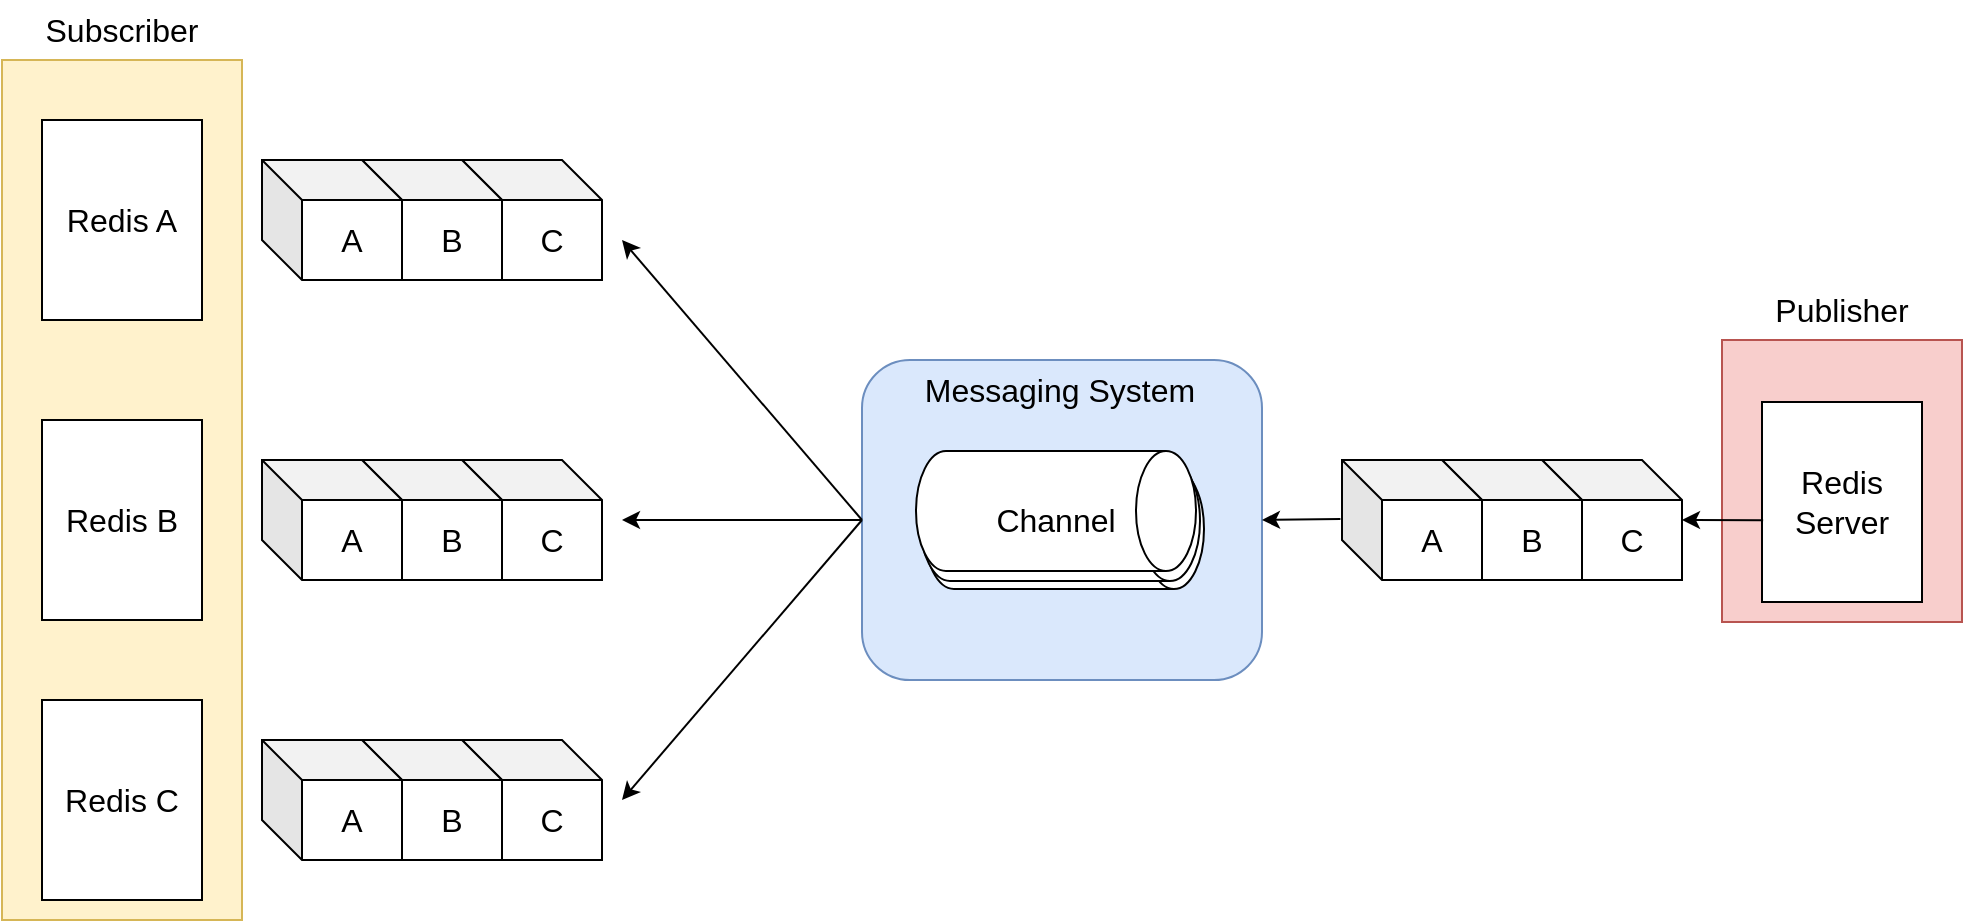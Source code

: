 <mxfile version="20.2.2" type="device"><diagram id="15Q0DGucSk_oTY-CKXLd" name="페이지-1"><mxGraphModel dx="3253" dy="1358" grid="1" gridSize="10" guides="1" tooltips="1" connect="1" arrows="1" fold="1" page="1" pageScale="1" pageWidth="827" pageHeight="1169" math="0" shadow="0"><root><mxCell id="0"/><mxCell id="1" parent="0"/><mxCell id="9RlvcZbkQ39I5OA7_aWV-49" value="" style="rounded=0;whiteSpace=wrap;html=1;fontSize=16;fillColor=#f8cecc;strokeColor=#b85450;" vertex="1" parent="1"><mxGeometry x="750" y="430" width="120" height="141" as="geometry"/></mxCell><mxCell id="9RlvcZbkQ39I5OA7_aWV-47" value="" style="rounded=0;whiteSpace=wrap;html=1;fontSize=16;fillColor=#fff2cc;strokeColor=#d6b656;" vertex="1" parent="1"><mxGeometry x="-110" y="290" width="120" height="430" as="geometry"/></mxCell><mxCell id="9RlvcZbkQ39I5OA7_aWV-19" value="C" style="shape=cube;whiteSpace=wrap;html=1;boundedLbl=1;backgroundOutline=1;darkOpacity=0.05;darkOpacity2=0.1;fontSize=16;" vertex="1" parent="1"><mxGeometry x="120" y="340" width="70" height="60" as="geometry"/></mxCell><mxCell id="9RlvcZbkQ39I5OA7_aWV-18" value="B" style="shape=cube;whiteSpace=wrap;html=1;boundedLbl=1;backgroundOutline=1;darkOpacity=0.05;darkOpacity2=0.1;fontSize=16;" vertex="1" parent="1"><mxGeometry x="70" y="340" width="70" height="60" as="geometry"/></mxCell><mxCell id="9RlvcZbkQ39I5OA7_aWV-3" value="" style="rounded=1;whiteSpace=wrap;html=1;fillColor=#dae8fc;strokeColor=#6c8ebf;" vertex="1" parent="1"><mxGeometry x="320" y="440" width="200" height="160" as="geometry"/></mxCell><mxCell id="9RlvcZbkQ39I5OA7_aWV-41" value="Messaging System" style="text;html=1;strokeColor=none;fillColor=none;align=center;verticalAlign=middle;whiteSpace=wrap;rounded=0;fontSize=16;" vertex="1" parent="9RlvcZbkQ39I5OA7_aWV-3"><mxGeometry x="-1" width="200" height="30" as="geometry"/></mxCell><mxCell id="9RlvcZbkQ39I5OA7_aWV-4" value="" style="rounded=0;whiteSpace=wrap;html=1;" vertex="1" parent="1"><mxGeometry x="770" y="461" width="80" height="100" as="geometry"/></mxCell><mxCell id="9RlvcZbkQ39I5OA7_aWV-9" value="" style="group" vertex="1" connectable="0" parent="1"><mxGeometry x="347" y="485.5" width="144" height="69" as="geometry"/></mxCell><mxCell id="9RlvcZbkQ39I5OA7_aWV-7" value="" style="shape=cylinder3;whiteSpace=wrap;html=1;boundedLbl=1;backgroundOutline=1;size=15;rotation=90;" vertex="1" parent="9RlvcZbkQ39I5OA7_aWV-9"><mxGeometry x="44" y="-31" width="60" height="140" as="geometry"/></mxCell><mxCell id="9RlvcZbkQ39I5OA7_aWV-6" value="" style="shape=cylinder3;whiteSpace=wrap;html=1;boundedLbl=1;backgroundOutline=1;size=15;rotation=90;" vertex="1" parent="9RlvcZbkQ39I5OA7_aWV-9"><mxGeometry x="42" y="-35" width="60" height="140" as="geometry"/></mxCell><mxCell id="9RlvcZbkQ39I5OA7_aWV-5" value="" style="shape=cylinder3;whiteSpace=wrap;html=1;boundedLbl=1;backgroundOutline=1;size=15;rotation=90;" vertex="1" parent="9RlvcZbkQ39I5OA7_aWV-9"><mxGeometry x="40" y="-40" width="60" height="140" as="geometry"/></mxCell><mxCell id="9RlvcZbkQ39I5OA7_aWV-10" value="&lt;font style=&quot;font-size: 16px;&quot;&gt;Channel&lt;/font&gt;" style="text;html=1;strokeColor=none;fillColor=none;align=center;verticalAlign=middle;whiteSpace=wrap;rounded=0;" vertex="1" parent="9RlvcZbkQ39I5OA7_aWV-9"><mxGeometry x="40" y="19.5" width="60" height="30" as="geometry"/></mxCell><mxCell id="9RlvcZbkQ39I5OA7_aWV-11" value="" style="rounded=0;whiteSpace=wrap;html=1;" vertex="1" parent="1"><mxGeometry x="-90" y="320" width="80" height="100" as="geometry"/></mxCell><mxCell id="9RlvcZbkQ39I5OA7_aWV-12" value="" style="rounded=0;whiteSpace=wrap;html=1;" vertex="1" parent="1"><mxGeometry x="-90" y="610" width="80" height="100" as="geometry"/></mxCell><mxCell id="9RlvcZbkQ39I5OA7_aWV-13" value="" style="rounded=0;whiteSpace=wrap;html=1;" vertex="1" parent="1"><mxGeometry x="-90" y="470" width="80" height="100" as="geometry"/></mxCell><mxCell id="9RlvcZbkQ39I5OA7_aWV-14" value="" style="endArrow=classic;html=1;rounded=0;fontSize=16;exitX=0;exitY=0.5;exitDx=0;exitDy=0;" edge="1" parent="1" source="9RlvcZbkQ39I5OA7_aWV-3"><mxGeometry width="50" height="50" relative="1" as="geometry"><mxPoint x="390" y="600" as="sourcePoint"/><mxPoint x="200" y="380" as="targetPoint"/></mxGeometry></mxCell><mxCell id="9RlvcZbkQ39I5OA7_aWV-15" value="" style="endArrow=classic;html=1;rounded=0;fontSize=16;exitX=0;exitY=0.5;exitDx=0;exitDy=0;" edge="1" parent="1" source="9RlvcZbkQ39I5OA7_aWV-3"><mxGeometry width="50" height="50" relative="1" as="geometry"><mxPoint x="330" y="530" as="sourcePoint"/><mxPoint x="200" y="520" as="targetPoint"/></mxGeometry></mxCell><mxCell id="9RlvcZbkQ39I5OA7_aWV-16" value="" style="endArrow=classic;html=1;rounded=0;fontSize=16;exitX=0;exitY=0.5;exitDx=0;exitDy=0;" edge="1" parent="1" source="9RlvcZbkQ39I5OA7_aWV-3"><mxGeometry width="50" height="50" relative="1" as="geometry"><mxPoint x="340" y="540" as="sourcePoint"/><mxPoint x="200" y="660" as="targetPoint"/></mxGeometry></mxCell><mxCell id="9RlvcZbkQ39I5OA7_aWV-17" value="A" style="shape=cube;whiteSpace=wrap;html=1;boundedLbl=1;backgroundOutline=1;darkOpacity=0.05;darkOpacity2=0.1;fontSize=16;" vertex="1" parent="1"><mxGeometry x="20" y="340" width="70" height="60" as="geometry"/></mxCell><mxCell id="9RlvcZbkQ39I5OA7_aWV-29" value="" style="endArrow=classic;html=1;rounded=0;fontSize=16;entryX=1;entryY=0.5;entryDx=0;entryDy=0;exitX=-0.011;exitY=0.509;exitDx=0;exitDy=0;exitPerimeter=0;" edge="1" parent="1" target="9RlvcZbkQ39I5OA7_aWV-3"><mxGeometry width="50" height="50" relative="1" as="geometry"><mxPoint x="559.23" y="519.54" as="sourcePoint"/><mxPoint x="440" y="550" as="targetPoint"/></mxGeometry></mxCell><mxCell id="9RlvcZbkQ39I5OA7_aWV-30" value="" style="endArrow=classic;html=1;rounded=0;fontSize=16;entryX=0;entryY=0;entryDx=70;entryDy=40;exitX=0.007;exitY=0.591;exitDx=0;exitDy=0;exitPerimeter=0;entryPerimeter=0;" edge="1" parent="1" source="9RlvcZbkQ39I5OA7_aWV-4"><mxGeometry width="50" height="50" relative="1" as="geometry"><mxPoint x="569.23" y="520.54" as="sourcePoint"/><mxPoint x="730" y="520" as="targetPoint"/></mxGeometry></mxCell><mxCell id="9RlvcZbkQ39I5OA7_aWV-31" value="C" style="shape=cube;whiteSpace=wrap;html=1;boundedLbl=1;backgroundOutline=1;darkOpacity=0.05;darkOpacity2=0.1;fontSize=16;" vertex="1" parent="1"><mxGeometry x="120" y="490" width="70" height="60" as="geometry"/></mxCell><mxCell id="9RlvcZbkQ39I5OA7_aWV-32" value="B" style="shape=cube;whiteSpace=wrap;html=1;boundedLbl=1;backgroundOutline=1;darkOpacity=0.05;darkOpacity2=0.1;fontSize=16;" vertex="1" parent="1"><mxGeometry x="70" y="490" width="70" height="60" as="geometry"/></mxCell><mxCell id="9RlvcZbkQ39I5OA7_aWV-33" value="A" style="shape=cube;whiteSpace=wrap;html=1;boundedLbl=1;backgroundOutline=1;darkOpacity=0.05;darkOpacity2=0.1;fontSize=16;" vertex="1" parent="1"><mxGeometry x="20" y="490" width="70" height="60" as="geometry"/></mxCell><mxCell id="9RlvcZbkQ39I5OA7_aWV-34" value="C" style="shape=cube;whiteSpace=wrap;html=1;boundedLbl=1;backgroundOutline=1;darkOpacity=0.05;darkOpacity2=0.1;fontSize=16;" vertex="1" parent="1"><mxGeometry x="120" y="630" width="70" height="60" as="geometry"/></mxCell><mxCell id="9RlvcZbkQ39I5OA7_aWV-35" value="B" style="shape=cube;whiteSpace=wrap;html=1;boundedLbl=1;backgroundOutline=1;darkOpacity=0.05;darkOpacity2=0.1;fontSize=16;" vertex="1" parent="1"><mxGeometry x="70" y="630" width="70" height="60" as="geometry"/></mxCell><mxCell id="9RlvcZbkQ39I5OA7_aWV-36" value="A" style="shape=cube;whiteSpace=wrap;html=1;boundedLbl=1;backgroundOutline=1;darkOpacity=0.05;darkOpacity2=0.1;fontSize=16;" vertex="1" parent="1"><mxGeometry x="20" y="630" width="70" height="60" as="geometry"/></mxCell><mxCell id="9RlvcZbkQ39I5OA7_aWV-37" value="C" style="shape=cube;whiteSpace=wrap;html=1;boundedLbl=1;backgroundOutline=1;darkOpacity=0.05;darkOpacity2=0.1;fontSize=16;" vertex="1" parent="1"><mxGeometry x="660" y="490" width="70" height="60" as="geometry"/></mxCell><mxCell id="9RlvcZbkQ39I5OA7_aWV-38" value="B" style="shape=cube;whiteSpace=wrap;html=1;boundedLbl=1;backgroundOutline=1;darkOpacity=0.05;darkOpacity2=0.1;fontSize=16;" vertex="1" parent="1"><mxGeometry x="610" y="490" width="70" height="60" as="geometry"/></mxCell><mxCell id="9RlvcZbkQ39I5OA7_aWV-39" value="A" style="shape=cube;whiteSpace=wrap;html=1;boundedLbl=1;backgroundOutline=1;darkOpacity=0.05;darkOpacity2=0.1;fontSize=16;" vertex="1" parent="1"><mxGeometry x="560" y="490" width="70" height="60" as="geometry"/></mxCell><mxCell id="9RlvcZbkQ39I5OA7_aWV-40" value="Redis&lt;br&gt;Server" style="text;html=1;strokeColor=none;fillColor=none;align=center;verticalAlign=middle;whiteSpace=wrap;rounded=0;fontSize=16;" vertex="1" parent="1"><mxGeometry x="780" y="496" width="60" height="30" as="geometry"/></mxCell><mxCell id="9RlvcZbkQ39I5OA7_aWV-42" value="Redis A" style="text;html=1;strokeColor=none;fillColor=none;align=center;verticalAlign=middle;whiteSpace=wrap;rounded=0;fontSize=16;" vertex="1" parent="1"><mxGeometry x="-80" y="355" width="60" height="30" as="geometry"/></mxCell><mxCell id="9RlvcZbkQ39I5OA7_aWV-43" value="Redis B" style="text;html=1;strokeColor=none;fillColor=none;align=center;verticalAlign=middle;whiteSpace=wrap;rounded=0;fontSize=16;" vertex="1" parent="1"><mxGeometry x="-80" y="505" width="60" height="30" as="geometry"/></mxCell><mxCell id="9RlvcZbkQ39I5OA7_aWV-44" value="Redis C" style="text;html=1;strokeColor=none;fillColor=none;align=center;verticalAlign=middle;whiteSpace=wrap;rounded=0;fontSize=16;" vertex="1" parent="1"><mxGeometry x="-80" y="645" width="60" height="30" as="geometry"/></mxCell><mxCell id="9RlvcZbkQ39I5OA7_aWV-45" value="Subscriber" style="text;html=1;strokeColor=none;fillColor=none;align=center;verticalAlign=middle;whiteSpace=wrap;rounded=0;fontSize=16;" vertex="1" parent="1"><mxGeometry x="-90" y="260" width="80" height="30" as="geometry"/></mxCell><mxCell id="9RlvcZbkQ39I5OA7_aWV-46" value="Publisher" style="text;html=1;strokeColor=none;fillColor=none;align=center;verticalAlign=middle;whiteSpace=wrap;rounded=0;fontSize=16;" vertex="1" parent="1"><mxGeometry x="770" y="400" width="80" height="30" as="geometry"/></mxCell></root></mxGraphModel></diagram></mxfile>